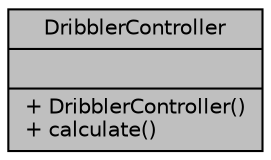 digraph "DribblerController"
{
  edge [fontname="Helvetica",fontsize="10",labelfontname="Helvetica",labelfontsize="10"];
  node [fontname="Helvetica",fontsize="10",shape=record];
  Node1 [label="{DribblerController\n||+ DribblerController()\l+ calculate()\l}",height=0.2,width=0.4,color="black", fillcolor="grey75", style="filled", fontcolor="black"];
}
